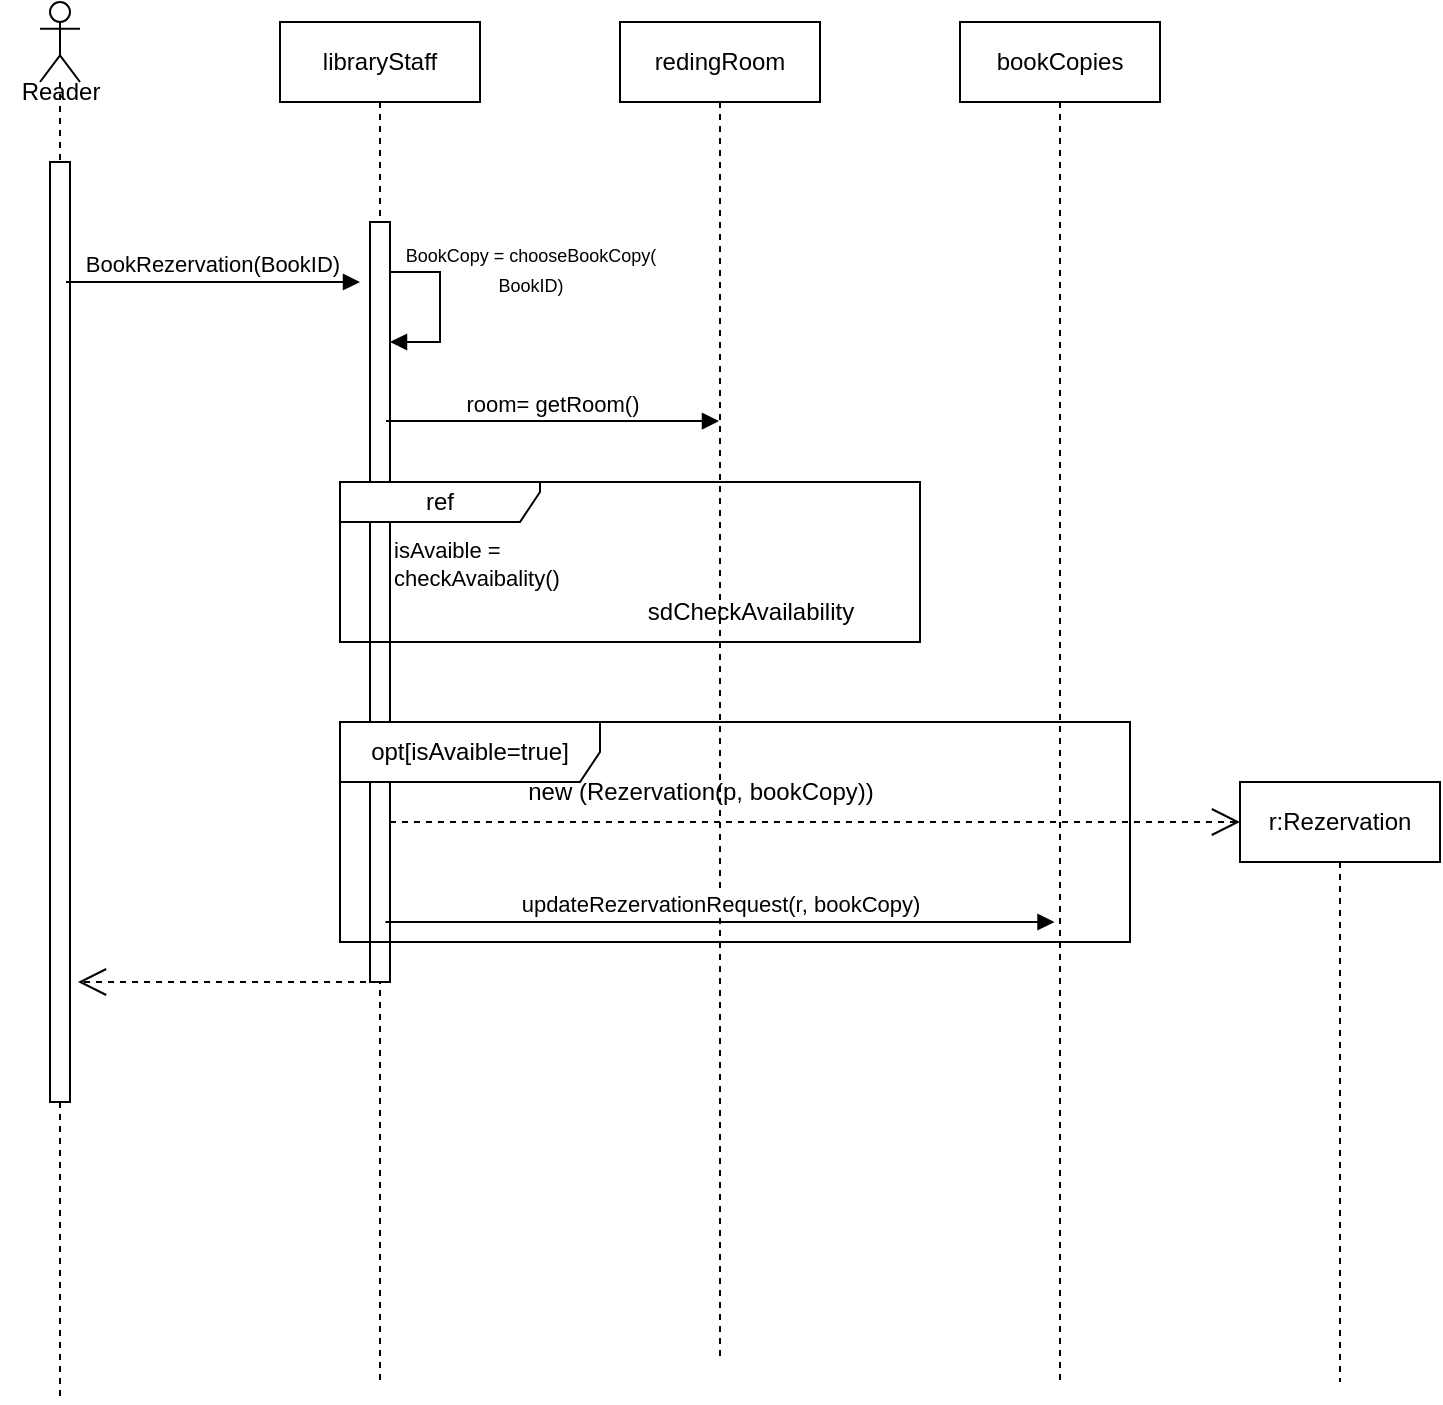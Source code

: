 <mxfile version="24.8.6">
  <diagram name="Страница — 1" id="pS3-0in7lJvGyoiqe4uQ">
    <mxGraphModel dx="1143" dy="485" grid="1" gridSize="10" guides="1" tooltips="1" connect="1" arrows="1" fold="1" page="1" pageScale="1" pageWidth="827" pageHeight="1169" math="0" shadow="0">
      <root>
        <mxCell id="0" />
        <mxCell id="1" parent="0" />
        <mxCell id="MXmLlazvCsYPoLQf0tN6-3" value="" style="shape=umlLifeline;perimeter=lifelinePerimeter;whiteSpace=wrap;html=1;container=1;dropTarget=0;collapsible=0;recursiveResize=0;outlineConnect=0;portConstraint=eastwest;newEdgeStyle={&quot;curved&quot;:0,&quot;rounded&quot;:0};participant=umlActor;" parent="1" vertex="1">
          <mxGeometry x="320" y="380" width="20" height="700" as="geometry" />
        </mxCell>
        <mxCell id="MXmLlazvCsYPoLQf0tN6-5" value="" style="html=1;points=[[0,0,0,0,5],[0,1,0,0,-5],[1,0,0,0,5],[1,1,0,0,-5]];perimeter=orthogonalPerimeter;outlineConnect=0;targetShapes=umlLifeline;portConstraint=eastwest;newEdgeStyle={&quot;curved&quot;:0,&quot;rounded&quot;:0};" parent="MXmLlazvCsYPoLQf0tN6-3" vertex="1">
          <mxGeometry x="5" y="80" width="10" height="470" as="geometry" />
        </mxCell>
        <mxCell id="MXmLlazvCsYPoLQf0tN6-4" value="Reader" style="text;html=1;align=center;verticalAlign=middle;resizable=0;points=[];autosize=1;strokeColor=none;fillColor=none;" parent="1" vertex="1">
          <mxGeometry x="300" y="410" width="60" height="30" as="geometry" />
        </mxCell>
        <mxCell id="MXmLlazvCsYPoLQf0tN6-6" value="libraryStaff" style="shape=umlLifeline;perimeter=lifelinePerimeter;whiteSpace=wrap;html=1;container=1;dropTarget=0;collapsible=0;recursiveResize=0;outlineConnect=0;portConstraint=eastwest;newEdgeStyle={&quot;curved&quot;:0,&quot;rounded&quot;:0};" parent="1" vertex="1">
          <mxGeometry x="440" y="390" width="100" height="680" as="geometry" />
        </mxCell>
        <mxCell id="MXmLlazvCsYPoLQf0tN6-12" value="" style="html=1;points=[[0,0,0,0,5],[0,1,0,0,-5],[1,0,0,0,5],[1,1,0,0,-5]];perimeter=orthogonalPerimeter;outlineConnect=0;targetShapes=umlLifeline;portConstraint=eastwest;newEdgeStyle={&quot;curved&quot;:0,&quot;rounded&quot;:0};" parent="MXmLlazvCsYPoLQf0tN6-6" vertex="1">
          <mxGeometry x="45" y="100" width="10" height="380" as="geometry" />
        </mxCell>
        <mxCell id="MXmLlazvCsYPoLQf0tN6-13" value="" style="html=1;align=left;spacingLeft=2;endArrow=block;rounded=0;edgeStyle=orthogonalEdgeStyle;curved=0;rounded=0;exitX=1;exitY=0;exitDx=0;exitDy=5;exitPerimeter=0;" parent="MXmLlazvCsYPoLQf0tN6-6" source="MXmLlazvCsYPoLQf0tN6-12" target="MXmLlazvCsYPoLQf0tN6-12" edge="1">
          <mxGeometry x="0.333" y="11" relative="1" as="geometry">
            <mxPoint x="55" y="110" as="sourcePoint" />
            <Array as="points">
              <mxPoint x="80" y="125" />
              <mxPoint x="80" y="160" />
            </Array>
            <mxPoint x="5" y="-1" as="offset" />
          </mxGeometry>
        </mxCell>
        <mxCell id="MXmLlazvCsYPoLQf0tN6-7" value="redingRoom" style="shape=umlLifeline;perimeter=lifelinePerimeter;whiteSpace=wrap;html=1;container=1;dropTarget=0;collapsible=0;recursiveResize=0;outlineConnect=0;portConstraint=eastwest;newEdgeStyle={&quot;curved&quot;:0,&quot;rounded&quot;:0};" parent="1" vertex="1">
          <mxGeometry x="610" y="390" width="100" height="670" as="geometry" />
        </mxCell>
        <mxCell id="MXmLlazvCsYPoLQf0tN6-8" value="bookCopies" style="shape=umlLifeline;perimeter=lifelinePerimeter;whiteSpace=wrap;html=1;container=1;dropTarget=0;collapsible=0;recursiveResize=0;outlineConnect=0;portConstraint=eastwest;newEdgeStyle={&quot;curved&quot;:0,&quot;rounded&quot;:0};" parent="1" vertex="1">
          <mxGeometry x="780" y="390" width="100" height="680" as="geometry" />
        </mxCell>
        <mxCell id="MXmLlazvCsYPoLQf0tN6-10" value="BookRezervation(BookID)" style="html=1;verticalAlign=bottom;endArrow=block;curved=0;rounded=0;" parent="1" edge="1">
          <mxGeometry x="-0.001" width="80" relative="1" as="geometry">
            <mxPoint x="332.999" y="520" as="sourcePoint" />
            <mxPoint x="480" y="520" as="targetPoint" />
            <mxPoint as="offset" />
          </mxGeometry>
        </mxCell>
        <mxCell id="MXmLlazvCsYPoLQf0tN6-14" value="&lt;font style=&quot;font-size: 9px;&quot;&gt;BookCopy = chooseBookCopy(&lt;/font&gt;&lt;div&gt;&lt;font style=&quot;font-size: 9px;&quot;&gt;BookID)&lt;/font&gt;&lt;/div&gt;" style="text;html=1;align=center;verticalAlign=middle;resizable=0;points=[];autosize=1;strokeColor=none;fillColor=none;" parent="1" vertex="1">
          <mxGeometry x="490" y="493" width="150" height="40" as="geometry" />
        </mxCell>
        <mxCell id="MXmLlazvCsYPoLQf0tN6-15" value="room= getRoom()" style="html=1;verticalAlign=bottom;endArrow=block;curved=0;rounded=0;" parent="1" target="MXmLlazvCsYPoLQf0tN6-7" edge="1">
          <mxGeometry x="-0.001" width="80" relative="1" as="geometry">
            <mxPoint x="492.999" y="589.55" as="sourcePoint" />
            <mxPoint x="640" y="589.55" as="targetPoint" />
            <mxPoint as="offset" />
          </mxGeometry>
        </mxCell>
        <mxCell id="MXmLlazvCsYPoLQf0tN6-17" value="ref" style="shape=umlFrame;whiteSpace=wrap;html=1;pointerEvents=0;width=100;height=20;" parent="1" vertex="1">
          <mxGeometry x="470" y="620" width="290" height="80" as="geometry" />
        </mxCell>
        <mxCell id="MXmLlazvCsYPoLQf0tN6-18" value="sdCheckAvailability" style="text;html=1;align=center;verticalAlign=middle;resizable=0;points=[];autosize=1;strokeColor=none;fillColor=none;" parent="1" vertex="1">
          <mxGeometry x="610" y="670" width="130" height="30" as="geometry" />
        </mxCell>
        <mxCell id="MXmLlazvCsYPoLQf0tN6-20" value="" style="endArrow=open;endSize=12;dashed=1;html=1;rounded=0;" parent="1" edge="1">
          <mxGeometry width="160" relative="1" as="geometry">
            <mxPoint x="489" y="870" as="sourcePoint" />
            <mxPoint x="339" y="870" as="targetPoint" />
          </mxGeometry>
        </mxCell>
        <mxCell id="MXmLlazvCsYPoLQf0tN6-21" value="" style="endArrow=open;endSize=12;dashed=1;html=1;rounded=0;" parent="1" source="MXmLlazvCsYPoLQf0tN6-12" edge="1">
          <mxGeometry width="160" relative="1" as="geometry">
            <mxPoint x="445.5" y="790.0" as="sourcePoint" />
            <mxPoint x="920" y="790.0" as="targetPoint" />
          </mxGeometry>
        </mxCell>
        <mxCell id="MXmLlazvCsYPoLQf0tN6-23" value="r:Rezervation" style="shape=umlLifeline;perimeter=lifelinePerimeter;whiteSpace=wrap;html=1;container=1;dropTarget=0;collapsible=0;recursiveResize=0;outlineConnect=0;portConstraint=eastwest;newEdgeStyle={&quot;curved&quot;:0,&quot;rounded&quot;:0};" parent="1" vertex="1">
          <mxGeometry x="920" y="770" width="100" height="300" as="geometry" />
        </mxCell>
        <mxCell id="MXmLlazvCsYPoLQf0tN6-24" value="new (Rezervation(p, bookCopy))" style="text;html=1;align=center;verticalAlign=middle;resizable=0;points=[];autosize=1;strokeColor=none;fillColor=none;" parent="1" vertex="1">
          <mxGeometry x="550" y="760" width="200" height="30" as="geometry" />
        </mxCell>
        <mxCell id="MXmLlazvCsYPoLQf0tN6-27" value="updateRezervationRequest(r, bookCopy)" style="html=1;verticalAlign=bottom;endArrow=block;curved=0;rounded=0;" parent="1" edge="1">
          <mxGeometry x="-0.001" width="80" relative="1" as="geometry">
            <mxPoint x="492.75" y="840" as="sourcePoint" />
            <mxPoint x="827.25" y="840" as="targetPoint" />
            <mxPoint as="offset" />
          </mxGeometry>
        </mxCell>
        <mxCell id="yctHTVXnSSoFoLmLSGww-1" value="opt[isAvaible=true]" style="shape=umlFrame;whiteSpace=wrap;html=1;pointerEvents=0;width=130;height=30;" parent="1" vertex="1">
          <mxGeometry x="470" y="740" width="395" height="110" as="geometry" />
        </mxCell>
        <mxCell id="BkT2M7gipWfJbJvaOfT4-2" value="&lt;span style=&quot;color: rgb(0, 0, 0); font-family: Helvetica; font-size: 11px; font-style: normal; font-variant-ligatures: normal; font-variant-caps: normal; font-weight: 400; letter-spacing: normal; orphans: 2; text-align: center; text-indent: 0px; text-transform: none; widows: 2; word-spacing: 0px; -webkit-text-stroke-width: 0px; white-space: nowrap; background-color: rgb(255, 255, 255); text-decoration-thickness: initial; text-decoration-style: initial; text-decoration-color: initial; display: inline !important; float: none;&quot;&gt;isAvaible =&amp;nbsp;&lt;/span&gt;&lt;div&gt;&lt;span style=&quot;color: rgb(0, 0, 0); font-family: Helvetica; font-size: 11px; font-style: normal; font-variant-ligatures: normal; font-variant-caps: normal; font-weight: 400; letter-spacing: normal; orphans: 2; text-align: center; text-indent: 0px; text-transform: none; widows: 2; word-spacing: 0px; -webkit-text-stroke-width: 0px; white-space: nowrap; background-color: rgb(255, 255, 255); text-decoration-thickness: initial; text-decoration-style: initial; text-decoration-color: initial; display: inline !important; float: none;&quot;&gt;checkAvaibality()&lt;/span&gt;&lt;/div&gt;" style="text;whiteSpace=wrap;html=1;" vertex="1" parent="1">
          <mxGeometry x="495" y="640" width="140" height="30" as="geometry" />
        </mxCell>
      </root>
    </mxGraphModel>
  </diagram>
</mxfile>
